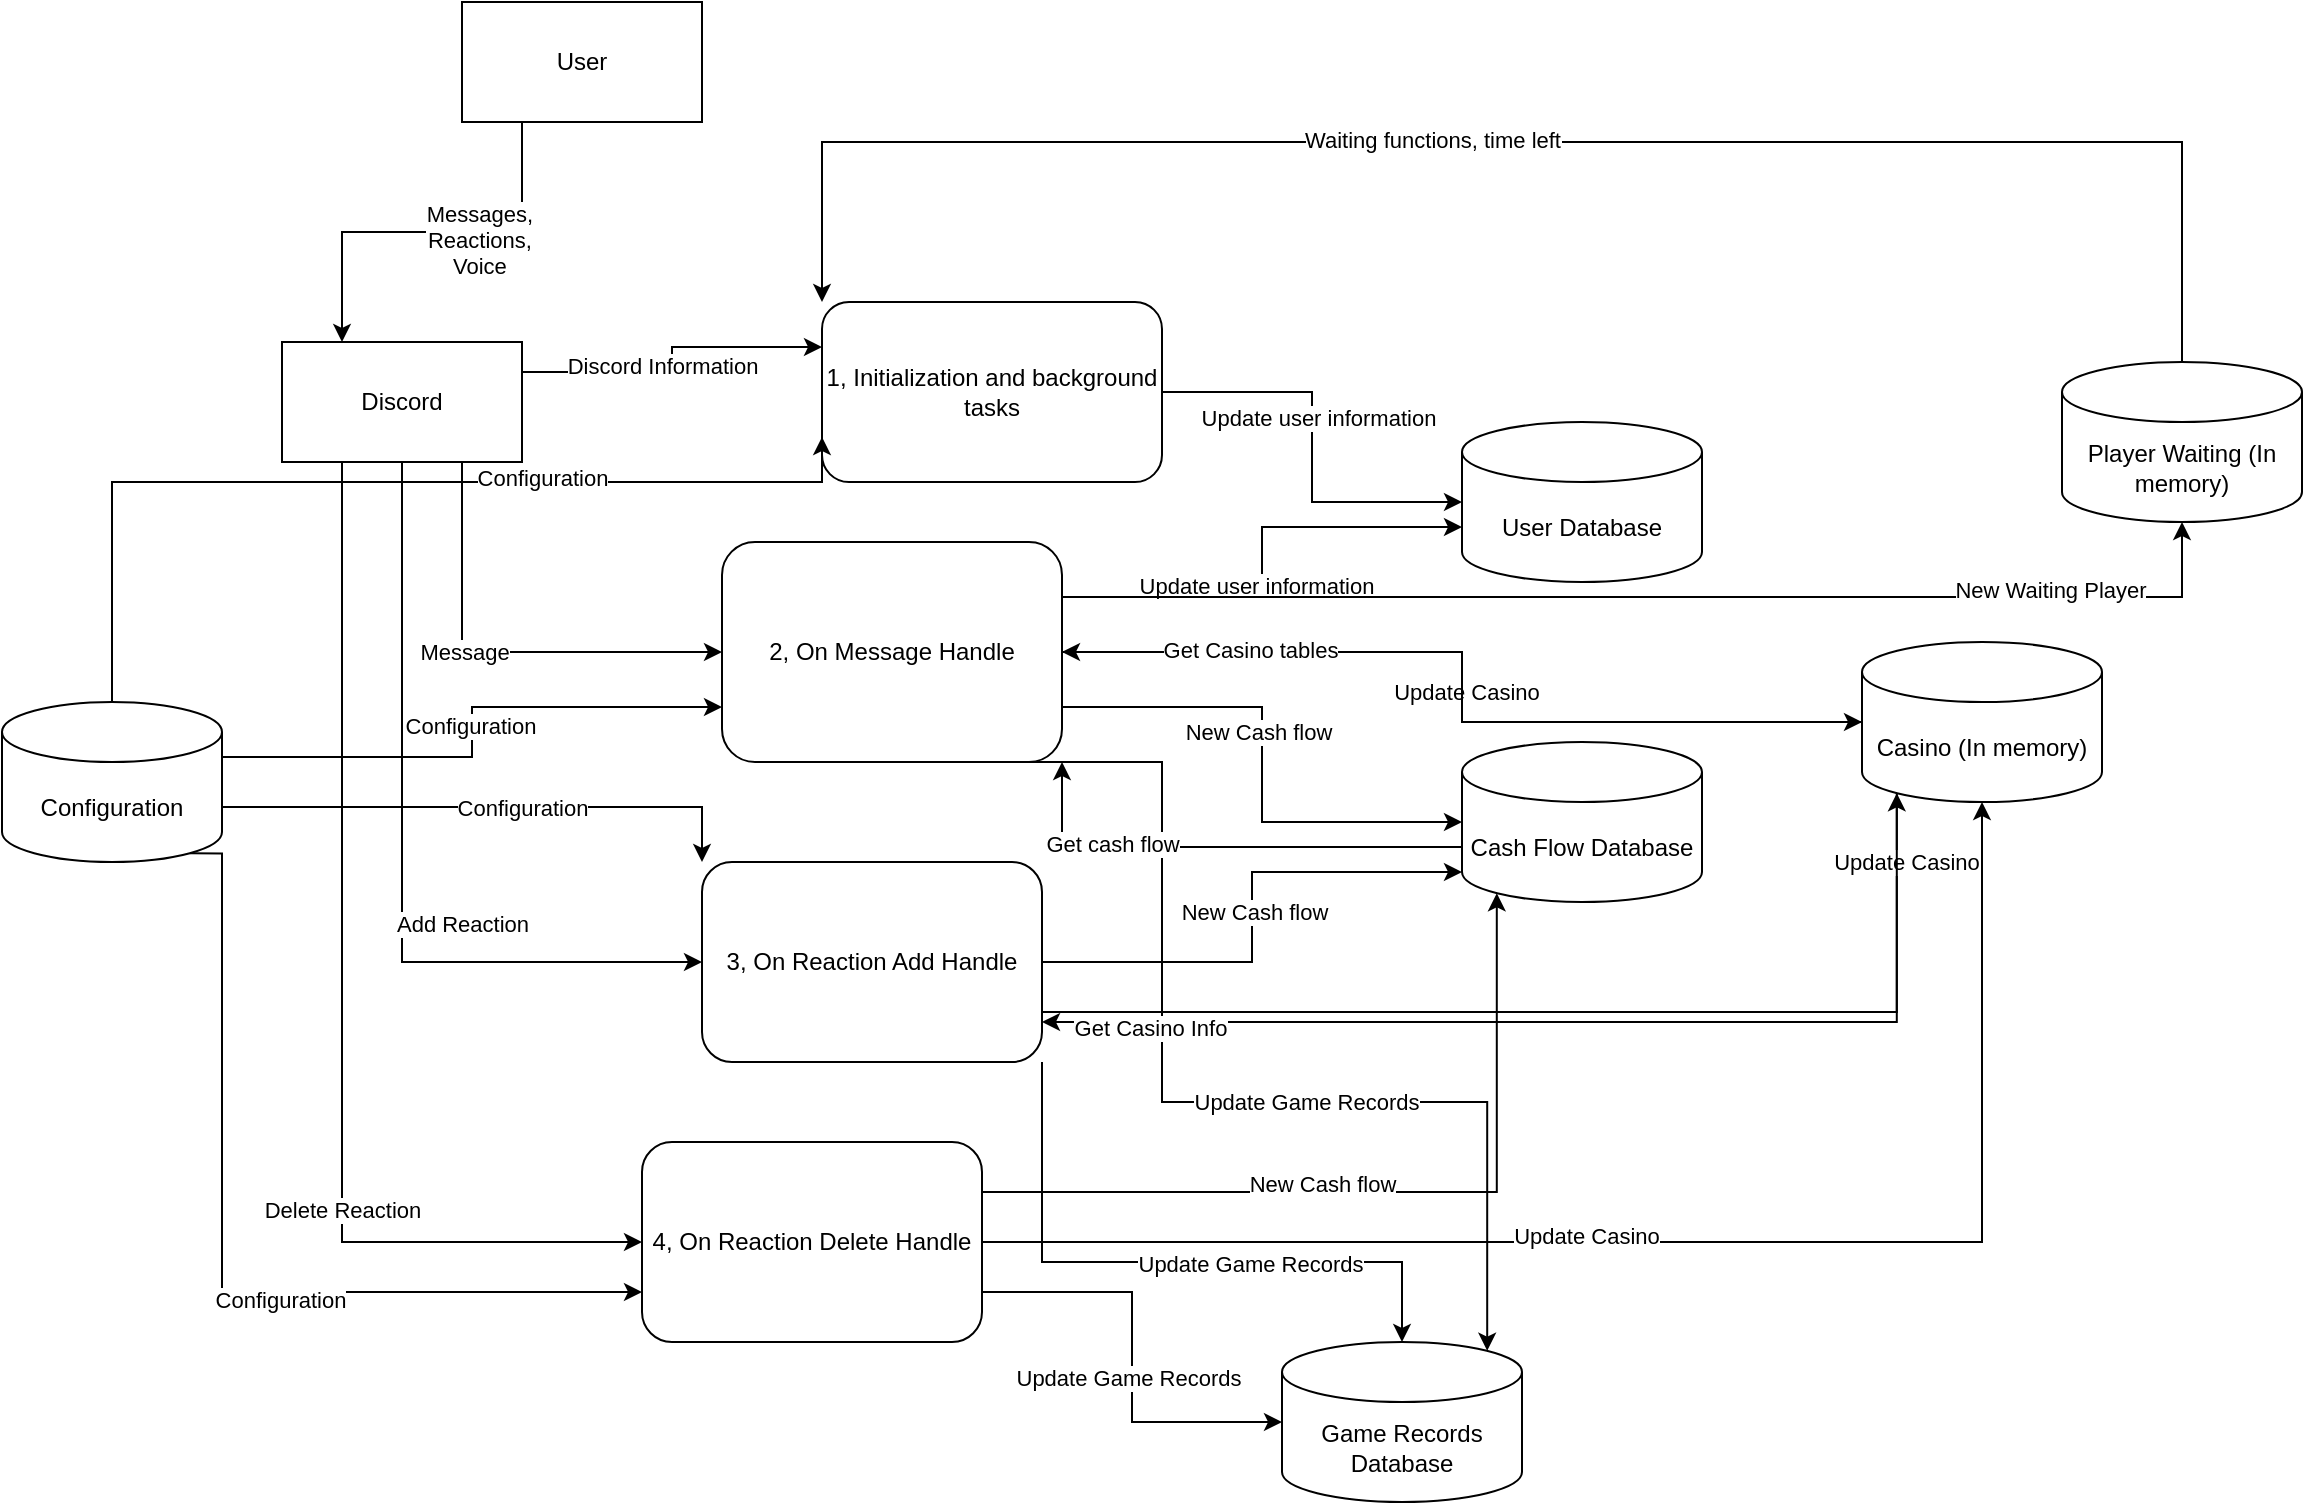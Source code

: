 <mxfile version="15.7.3" type="github">
  <diagram id="NvV_3oKcafoGeMXL9aTj" name="Page-1">
    <mxGraphModel dx="1298" dy="721" grid="1" gridSize="10" guides="1" tooltips="1" connect="1" arrows="1" fold="1" page="1" pageScale="1" pageWidth="827" pageHeight="1169" math="0" shadow="0">
      <root>
        <mxCell id="0" />
        <mxCell id="1" parent="0" />
        <mxCell id="T3nsWM0yjByjAR0msgmm-1" style="edgeStyle=orthogonalEdgeStyle;rounded=0;orthogonalLoop=1;jettySize=auto;html=1;exitX=0.25;exitY=1;exitDx=0;exitDy=0;entryX=0.25;entryY=0;entryDx=0;entryDy=0;" edge="1" parent="1" source="T3nsWM0yjByjAR0msgmm-3" target="T3nsWM0yjByjAR0msgmm-13">
          <mxGeometry relative="1" as="geometry" />
        </mxCell>
        <mxCell id="T3nsWM0yjByjAR0msgmm-2" value="Messages,&amp;nbsp;&lt;br&gt;Reactions,&amp;nbsp;&lt;br&gt;Voice&amp;nbsp;" style="edgeLabel;html=1;align=center;verticalAlign=middle;resizable=0;points=[];" vertex="1" connectable="0" parent="T3nsWM0yjByjAR0msgmm-1">
          <mxGeometry x="-0.246" y="4" relative="1" as="geometry">
            <mxPoint as="offset" />
          </mxGeometry>
        </mxCell>
        <mxCell id="T3nsWM0yjByjAR0msgmm-3" value="User" style="rounded=0;whiteSpace=wrap;html=1;" vertex="1" parent="1">
          <mxGeometry x="270" y="100" width="120" height="60" as="geometry" />
        </mxCell>
        <mxCell id="T3nsWM0yjByjAR0msgmm-18" style="edgeStyle=orthogonalEdgeStyle;rounded=0;orthogonalLoop=1;jettySize=auto;html=1;exitX=1;exitY=0.25;exitDx=0;exitDy=0;entryX=0;entryY=0.25;entryDx=0;entryDy=0;" edge="1" parent="1" source="T3nsWM0yjByjAR0msgmm-13" target="T3nsWM0yjByjAR0msgmm-15">
          <mxGeometry relative="1" as="geometry" />
        </mxCell>
        <mxCell id="T3nsWM0yjByjAR0msgmm-19" value="Discord Information" style="edgeLabel;html=1;align=center;verticalAlign=middle;resizable=0;points=[];" vertex="1" connectable="0" parent="T3nsWM0yjByjAR0msgmm-18">
          <mxGeometry x="-0.139" y="3" relative="1" as="geometry">
            <mxPoint as="offset" />
          </mxGeometry>
        </mxCell>
        <mxCell id="T3nsWM0yjByjAR0msgmm-20" style="edgeStyle=orthogonalEdgeStyle;rounded=0;orthogonalLoop=1;jettySize=auto;html=1;exitX=0.75;exitY=1;exitDx=0;exitDy=0;entryX=0;entryY=0.5;entryDx=0;entryDy=0;" edge="1" parent="1" source="T3nsWM0yjByjAR0msgmm-13" target="T3nsWM0yjByjAR0msgmm-14">
          <mxGeometry relative="1" as="geometry" />
        </mxCell>
        <mxCell id="T3nsWM0yjByjAR0msgmm-21" value="Message" style="edgeLabel;html=1;align=center;verticalAlign=middle;resizable=0;points=[];" vertex="1" connectable="0" parent="T3nsWM0yjByjAR0msgmm-20">
          <mxGeometry x="-0.153" relative="1" as="geometry">
            <mxPoint as="offset" />
          </mxGeometry>
        </mxCell>
        <mxCell id="T3nsWM0yjByjAR0msgmm-22" style="edgeStyle=orthogonalEdgeStyle;rounded=0;orthogonalLoop=1;jettySize=auto;html=1;exitX=0.5;exitY=1;exitDx=0;exitDy=0;entryX=0;entryY=0.5;entryDx=0;entryDy=0;" edge="1" parent="1" source="T3nsWM0yjByjAR0msgmm-13" target="T3nsWM0yjByjAR0msgmm-16">
          <mxGeometry relative="1" as="geometry" />
        </mxCell>
        <mxCell id="T3nsWM0yjByjAR0msgmm-23" value="Add Reaction" style="edgeLabel;html=1;align=center;verticalAlign=middle;resizable=0;points=[];" vertex="1" connectable="0" parent="T3nsWM0yjByjAR0msgmm-22">
          <mxGeometry x="0.126" relative="1" as="geometry">
            <mxPoint x="30" y="6" as="offset" />
          </mxGeometry>
        </mxCell>
        <mxCell id="T3nsWM0yjByjAR0msgmm-24" style="edgeStyle=orthogonalEdgeStyle;rounded=0;orthogonalLoop=1;jettySize=auto;html=1;exitX=0.25;exitY=1;exitDx=0;exitDy=0;entryX=0;entryY=0.5;entryDx=0;entryDy=0;" edge="1" parent="1" source="T3nsWM0yjByjAR0msgmm-13" target="T3nsWM0yjByjAR0msgmm-17">
          <mxGeometry relative="1" as="geometry" />
        </mxCell>
        <mxCell id="T3nsWM0yjByjAR0msgmm-26" value="Delete Reaction" style="edgeLabel;html=1;align=center;verticalAlign=middle;resizable=0;points=[];" vertex="1" connectable="0" parent="T3nsWM0yjByjAR0msgmm-24">
          <mxGeometry x="0.385" relative="1" as="geometry">
            <mxPoint as="offset" />
          </mxGeometry>
        </mxCell>
        <mxCell id="T3nsWM0yjByjAR0msgmm-13" value="Discord" style="rounded=0;whiteSpace=wrap;html=1;align=center;" vertex="1" parent="1">
          <mxGeometry x="180" y="270" width="120" height="60" as="geometry" />
        </mxCell>
        <mxCell id="T3nsWM0yjByjAR0msgmm-34" style="edgeStyle=orthogonalEdgeStyle;rounded=0;orthogonalLoop=1;jettySize=auto;html=1;exitX=1;exitY=0.25;exitDx=0;exitDy=0;entryX=0;entryY=0;entryDx=0;entryDy=52.5;entryPerimeter=0;" edge="1" parent="1" source="T3nsWM0yjByjAR0msgmm-14" target="T3nsWM0yjByjAR0msgmm-27">
          <mxGeometry relative="1" as="geometry" />
        </mxCell>
        <mxCell id="T3nsWM0yjByjAR0msgmm-35" value="Update user information" style="edgeLabel;html=1;align=center;verticalAlign=middle;resizable=0;points=[];" vertex="1" connectable="0" parent="T3nsWM0yjByjAR0msgmm-34">
          <mxGeometry x="-0.094" y="3" relative="1" as="geometry">
            <mxPoint y="1" as="offset" />
          </mxGeometry>
        </mxCell>
        <mxCell id="T3nsWM0yjByjAR0msgmm-36" style="edgeStyle=orthogonalEdgeStyle;rounded=0;orthogonalLoop=1;jettySize=auto;html=1;exitX=1;exitY=0.75;exitDx=0;exitDy=0;entryX=0;entryY=0.5;entryDx=0;entryDy=0;entryPerimeter=0;" edge="1" parent="1" source="T3nsWM0yjByjAR0msgmm-14" target="T3nsWM0yjByjAR0msgmm-28">
          <mxGeometry relative="1" as="geometry" />
        </mxCell>
        <mxCell id="T3nsWM0yjByjAR0msgmm-37" value="New Cash flow" style="edgeLabel;html=1;align=center;verticalAlign=middle;resizable=0;points=[];" vertex="1" connectable="0" parent="T3nsWM0yjByjAR0msgmm-36">
          <mxGeometry x="-0.13" y="-2" relative="1" as="geometry">
            <mxPoint as="offset" />
          </mxGeometry>
        </mxCell>
        <mxCell id="T3nsWM0yjByjAR0msgmm-46" style="edgeStyle=orthogonalEdgeStyle;rounded=0;orthogonalLoop=1;jettySize=auto;html=1;exitX=1;exitY=0.5;exitDx=0;exitDy=0;entryX=0;entryY=0.5;entryDx=0;entryDy=0;entryPerimeter=0;" edge="1" parent="1" source="T3nsWM0yjByjAR0msgmm-14" target="T3nsWM0yjByjAR0msgmm-32">
          <mxGeometry relative="1" as="geometry" />
        </mxCell>
        <mxCell id="T3nsWM0yjByjAR0msgmm-47" value="Update Casino" style="edgeLabel;html=1;align=center;verticalAlign=middle;resizable=0;points=[];" vertex="1" connectable="0" parent="T3nsWM0yjByjAR0msgmm-46">
          <mxGeometry x="0.009" y="2" relative="1" as="geometry">
            <mxPoint as="offset" />
          </mxGeometry>
        </mxCell>
        <mxCell id="T3nsWM0yjByjAR0msgmm-63" style="edgeStyle=orthogonalEdgeStyle;rounded=0;orthogonalLoop=1;jettySize=auto;html=1;exitX=1;exitY=0.25;exitDx=0;exitDy=0;" edge="1" parent="1" source="T3nsWM0yjByjAR0msgmm-14" target="T3nsWM0yjByjAR0msgmm-33">
          <mxGeometry relative="1" as="geometry" />
        </mxCell>
        <mxCell id="T3nsWM0yjByjAR0msgmm-64" value="New Waiting Player" style="edgeLabel;html=1;align=center;verticalAlign=middle;resizable=0;points=[];" vertex="1" connectable="0" parent="T3nsWM0yjByjAR0msgmm-63">
          <mxGeometry x="0.654" y="5" relative="1" as="geometry">
            <mxPoint y="1" as="offset" />
          </mxGeometry>
        </mxCell>
        <mxCell id="T3nsWM0yjByjAR0msgmm-80" style="edgeStyle=orthogonalEdgeStyle;rounded=0;orthogonalLoop=1;jettySize=auto;html=1;exitX=0.75;exitY=1;exitDx=0;exitDy=0;entryX=0.855;entryY=0;entryDx=0;entryDy=4.35;entryPerimeter=0;" edge="1" parent="1" source="T3nsWM0yjByjAR0msgmm-14" target="T3nsWM0yjByjAR0msgmm-29">
          <mxGeometry relative="1" as="geometry">
            <Array as="points">
              <mxPoint x="620" y="480" />
              <mxPoint x="620" y="650" />
              <mxPoint x="783" y="650" />
            </Array>
          </mxGeometry>
        </mxCell>
        <mxCell id="T3nsWM0yjByjAR0msgmm-81" value="Update Game Records" style="edgeLabel;html=1;align=center;verticalAlign=middle;resizable=0;points=[];" vertex="1" connectable="0" parent="T3nsWM0yjByjAR0msgmm-80">
          <mxGeometry x="0.218" relative="1" as="geometry">
            <mxPoint as="offset" />
          </mxGeometry>
        </mxCell>
        <mxCell id="T3nsWM0yjByjAR0msgmm-14" value="2, On Message Handle" style="rounded=1;whiteSpace=wrap;html=1;" vertex="1" parent="1">
          <mxGeometry x="400" y="370" width="170" height="110" as="geometry" />
        </mxCell>
        <mxCell id="T3nsWM0yjByjAR0msgmm-30" style="edgeStyle=orthogonalEdgeStyle;rounded=0;orthogonalLoop=1;jettySize=auto;html=1;exitX=1;exitY=0.5;exitDx=0;exitDy=0;entryX=0;entryY=0.5;entryDx=0;entryDy=0;entryPerimeter=0;" edge="1" parent="1" source="T3nsWM0yjByjAR0msgmm-15" target="T3nsWM0yjByjAR0msgmm-27">
          <mxGeometry relative="1" as="geometry" />
        </mxCell>
        <mxCell id="T3nsWM0yjByjAR0msgmm-31" value="Update user information" style="edgeLabel;html=1;align=center;verticalAlign=middle;resizable=0;points=[];" vertex="1" connectable="0" parent="T3nsWM0yjByjAR0msgmm-30">
          <mxGeometry x="-0.141" y="3" relative="1" as="geometry">
            <mxPoint as="offset" />
          </mxGeometry>
        </mxCell>
        <mxCell id="T3nsWM0yjByjAR0msgmm-15" value="1, Initialization and background tasks" style="rounded=1;whiteSpace=wrap;html=1;" vertex="1" parent="1">
          <mxGeometry x="450" y="250" width="170" height="90" as="geometry" />
        </mxCell>
        <mxCell id="T3nsWM0yjByjAR0msgmm-38" style="edgeStyle=orthogonalEdgeStyle;rounded=0;orthogonalLoop=1;jettySize=auto;html=1;exitX=1;exitY=0.5;exitDx=0;exitDy=0;entryX=0;entryY=1;entryDx=0;entryDy=-15;entryPerimeter=0;" edge="1" parent="1" source="T3nsWM0yjByjAR0msgmm-16" target="T3nsWM0yjByjAR0msgmm-28">
          <mxGeometry relative="1" as="geometry" />
        </mxCell>
        <mxCell id="T3nsWM0yjByjAR0msgmm-39" value="New Cash flow" style="edgeLabel;html=1;align=center;verticalAlign=middle;resizable=0;points=[];" vertex="1" connectable="0" parent="T3nsWM0yjByjAR0msgmm-38">
          <mxGeometry x="0.02" y="-1" relative="1" as="geometry">
            <mxPoint as="offset" />
          </mxGeometry>
        </mxCell>
        <mxCell id="T3nsWM0yjByjAR0msgmm-70" style="edgeStyle=orthogonalEdgeStyle;rounded=0;orthogonalLoop=1;jettySize=auto;html=1;exitX=1;exitY=0.75;exitDx=0;exitDy=0;entryX=0.145;entryY=1;entryDx=0;entryDy=-4.35;entryPerimeter=0;" edge="1" parent="1" source="T3nsWM0yjByjAR0msgmm-16" target="T3nsWM0yjByjAR0msgmm-32">
          <mxGeometry relative="1" as="geometry" />
        </mxCell>
        <mxCell id="T3nsWM0yjByjAR0msgmm-71" value="Update Casino" style="edgeLabel;html=1;align=center;verticalAlign=middle;resizable=0;points=[];" vertex="1" connectable="0" parent="T3nsWM0yjByjAR0msgmm-70">
          <mxGeometry x="0.872" y="-4" relative="1" as="geometry">
            <mxPoint as="offset" />
          </mxGeometry>
        </mxCell>
        <mxCell id="T3nsWM0yjByjAR0msgmm-78" style="edgeStyle=orthogonalEdgeStyle;rounded=0;orthogonalLoop=1;jettySize=auto;html=1;exitX=1;exitY=1;exitDx=0;exitDy=0;entryX=0.5;entryY=0;entryDx=0;entryDy=0;entryPerimeter=0;" edge="1" parent="1" source="T3nsWM0yjByjAR0msgmm-16" target="T3nsWM0yjByjAR0msgmm-29">
          <mxGeometry relative="1" as="geometry">
            <Array as="points">
              <mxPoint x="560" y="730" />
              <mxPoint x="740" y="730" />
            </Array>
          </mxGeometry>
        </mxCell>
        <mxCell id="T3nsWM0yjByjAR0msgmm-79" value="Update Game Records" style="edgeLabel;html=1;align=center;verticalAlign=middle;resizable=0;points=[];" vertex="1" connectable="0" parent="T3nsWM0yjByjAR0msgmm-78">
          <mxGeometry x="0.275" y="-1" relative="1" as="geometry">
            <mxPoint as="offset" />
          </mxGeometry>
        </mxCell>
        <mxCell id="T3nsWM0yjByjAR0msgmm-16" value="3, On Reaction Add Handle" style="rounded=1;whiteSpace=wrap;html=1;" vertex="1" parent="1">
          <mxGeometry x="390" y="530" width="170" height="100" as="geometry" />
        </mxCell>
        <mxCell id="T3nsWM0yjByjAR0msgmm-42" style="edgeStyle=orthogonalEdgeStyle;rounded=0;orthogonalLoop=1;jettySize=auto;html=1;exitX=1;exitY=0.25;exitDx=0;exitDy=0;entryX=0.145;entryY=1;entryDx=0;entryDy=-4.35;entryPerimeter=0;" edge="1" parent="1" source="T3nsWM0yjByjAR0msgmm-17" target="T3nsWM0yjByjAR0msgmm-28">
          <mxGeometry relative="1" as="geometry" />
        </mxCell>
        <mxCell id="T3nsWM0yjByjAR0msgmm-43" value="New Cash flow" style="edgeLabel;html=1;align=center;verticalAlign=middle;resizable=0;points=[];" vertex="1" connectable="0" parent="T3nsWM0yjByjAR0msgmm-42">
          <mxGeometry x="-0.164" y="4" relative="1" as="geometry">
            <mxPoint as="offset" />
          </mxGeometry>
        </mxCell>
        <mxCell id="T3nsWM0yjByjAR0msgmm-74" style="edgeStyle=orthogonalEdgeStyle;rounded=0;orthogonalLoop=1;jettySize=auto;html=1;exitX=1;exitY=0.5;exitDx=0;exitDy=0;entryX=0.5;entryY=1;entryDx=0;entryDy=0;entryPerimeter=0;" edge="1" parent="1" source="T3nsWM0yjByjAR0msgmm-17" target="T3nsWM0yjByjAR0msgmm-32">
          <mxGeometry relative="1" as="geometry" />
        </mxCell>
        <mxCell id="T3nsWM0yjByjAR0msgmm-75" value="Update Casino" style="edgeLabel;html=1;align=center;verticalAlign=middle;resizable=0;points=[];" vertex="1" connectable="0" parent="T3nsWM0yjByjAR0msgmm-74">
          <mxGeometry x="-0.161" y="3" relative="1" as="geometry">
            <mxPoint as="offset" />
          </mxGeometry>
        </mxCell>
        <mxCell id="T3nsWM0yjByjAR0msgmm-76" style="edgeStyle=orthogonalEdgeStyle;rounded=0;orthogonalLoop=1;jettySize=auto;html=1;exitX=1;exitY=0.75;exitDx=0;exitDy=0;" edge="1" parent="1" source="T3nsWM0yjByjAR0msgmm-17" target="T3nsWM0yjByjAR0msgmm-29">
          <mxGeometry relative="1" as="geometry" />
        </mxCell>
        <mxCell id="T3nsWM0yjByjAR0msgmm-77" value="Update Game Records" style="edgeLabel;html=1;align=center;verticalAlign=middle;resizable=0;points=[];" vertex="1" connectable="0" parent="T3nsWM0yjByjAR0msgmm-76">
          <mxGeometry x="0.098" y="-2" relative="1" as="geometry">
            <mxPoint as="offset" />
          </mxGeometry>
        </mxCell>
        <mxCell id="T3nsWM0yjByjAR0msgmm-17" value="4, On Reaction Delete Handle" style="rounded=1;whiteSpace=wrap;html=1;" vertex="1" parent="1">
          <mxGeometry x="360" y="670" width="170" height="100" as="geometry" />
        </mxCell>
        <mxCell id="T3nsWM0yjByjAR0msgmm-27" value="User Database" style="shape=cylinder3;whiteSpace=wrap;html=1;boundedLbl=1;backgroundOutline=1;size=15;" vertex="1" parent="1">
          <mxGeometry x="770" y="310" width="120" height="80" as="geometry" />
        </mxCell>
        <mxCell id="T3nsWM0yjByjAR0msgmm-44" style="edgeStyle=orthogonalEdgeStyle;rounded=0;orthogonalLoop=1;jettySize=auto;html=1;exitX=0;exitY=0;exitDx=0;exitDy=52.5;exitPerimeter=0;entryX=1;entryY=1;entryDx=0;entryDy=0;" edge="1" parent="1" source="T3nsWM0yjByjAR0msgmm-28" target="T3nsWM0yjByjAR0msgmm-14">
          <mxGeometry relative="1" as="geometry" />
        </mxCell>
        <mxCell id="T3nsWM0yjByjAR0msgmm-45" value="Get cash flow" style="edgeLabel;html=1;align=center;verticalAlign=middle;resizable=0;points=[];" vertex="1" connectable="0" parent="T3nsWM0yjByjAR0msgmm-44">
          <mxGeometry x="0.443" y="-2" relative="1" as="geometry">
            <mxPoint as="offset" />
          </mxGeometry>
        </mxCell>
        <mxCell id="T3nsWM0yjByjAR0msgmm-28" value="Cash Flow Database" style="shape=cylinder3;whiteSpace=wrap;html=1;boundedLbl=1;backgroundOutline=1;size=15;" vertex="1" parent="1">
          <mxGeometry x="770" y="470" width="120" height="80" as="geometry" />
        </mxCell>
        <mxCell id="T3nsWM0yjByjAR0msgmm-29" value="Game Records Database" style="shape=cylinder3;whiteSpace=wrap;html=1;boundedLbl=1;backgroundOutline=1;size=15;" vertex="1" parent="1">
          <mxGeometry x="680" y="770" width="120" height="80" as="geometry" />
        </mxCell>
        <mxCell id="T3nsWM0yjByjAR0msgmm-67" style="edgeStyle=orthogonalEdgeStyle;rounded=0;orthogonalLoop=1;jettySize=auto;html=1;exitX=0;exitY=0.5;exitDx=0;exitDy=0;exitPerimeter=0;entryX=1;entryY=0.5;entryDx=0;entryDy=0;" edge="1" parent="1" source="T3nsWM0yjByjAR0msgmm-32" target="T3nsWM0yjByjAR0msgmm-14">
          <mxGeometry relative="1" as="geometry" />
        </mxCell>
        <mxCell id="T3nsWM0yjByjAR0msgmm-69" value="Get Casino tables" style="edgeLabel;html=1;align=center;verticalAlign=middle;resizable=0;points=[];" vertex="1" connectable="0" parent="T3nsWM0yjByjAR0msgmm-67">
          <mxGeometry x="0.568" y="-1" relative="1" as="geometry">
            <mxPoint as="offset" />
          </mxGeometry>
        </mxCell>
        <mxCell id="T3nsWM0yjByjAR0msgmm-72" style="edgeStyle=orthogonalEdgeStyle;rounded=0;orthogonalLoop=1;jettySize=auto;html=1;exitX=0.145;exitY=1;exitDx=0;exitDy=-4.35;exitPerimeter=0;" edge="1" parent="1" source="T3nsWM0yjByjAR0msgmm-32">
          <mxGeometry relative="1" as="geometry">
            <mxPoint x="560" y="610" as="targetPoint" />
            <Array as="points">
              <mxPoint x="987" y="610" />
            </Array>
          </mxGeometry>
        </mxCell>
        <mxCell id="T3nsWM0yjByjAR0msgmm-73" value="Get Casino Info" style="edgeLabel;html=1;align=center;verticalAlign=middle;resizable=0;points=[];" vertex="1" connectable="0" parent="T3nsWM0yjByjAR0msgmm-72">
          <mxGeometry x="0.804" y="3" relative="1" as="geometry">
            <mxPoint as="offset" />
          </mxGeometry>
        </mxCell>
        <mxCell id="T3nsWM0yjByjAR0msgmm-32" value="Casino (In memory)" style="shape=cylinder3;whiteSpace=wrap;html=1;boundedLbl=1;backgroundOutline=1;size=15;" vertex="1" parent="1">
          <mxGeometry x="970" y="420" width="120" height="80" as="geometry" />
        </mxCell>
        <mxCell id="T3nsWM0yjByjAR0msgmm-50" style="edgeStyle=orthogonalEdgeStyle;rounded=0;orthogonalLoop=1;jettySize=auto;html=1;exitX=0.5;exitY=0;exitDx=0;exitDy=0;exitPerimeter=0;entryX=0;entryY=0;entryDx=0;entryDy=0;" edge="1" parent="1" source="T3nsWM0yjByjAR0msgmm-33" target="T3nsWM0yjByjAR0msgmm-15">
          <mxGeometry relative="1" as="geometry">
            <Array as="points">
              <mxPoint x="1130" y="170" />
              <mxPoint x="450" y="170" />
            </Array>
          </mxGeometry>
        </mxCell>
        <mxCell id="T3nsWM0yjByjAR0msgmm-51" value="Waiting functions, time left" style="edgeLabel;html=1;align=center;verticalAlign=middle;resizable=0;points=[];" vertex="1" connectable="0" parent="T3nsWM0yjByjAR0msgmm-50">
          <mxGeometry x="0.115" y="-1" relative="1" as="geometry">
            <mxPoint as="offset" />
          </mxGeometry>
        </mxCell>
        <mxCell id="T3nsWM0yjByjAR0msgmm-33" value="Player Waiting (In memory)" style="shape=cylinder3;whiteSpace=wrap;html=1;boundedLbl=1;backgroundOutline=1;size=15;" vertex="1" parent="1">
          <mxGeometry x="1070" y="280" width="120" height="80" as="geometry" />
        </mxCell>
        <mxCell id="T3nsWM0yjByjAR0msgmm-54" style="edgeStyle=orthogonalEdgeStyle;rounded=0;orthogonalLoop=1;jettySize=auto;html=1;exitX=0.5;exitY=0;exitDx=0;exitDy=0;exitPerimeter=0;entryX=0;entryY=0.75;entryDx=0;entryDy=0;" edge="1" parent="1" source="T3nsWM0yjByjAR0msgmm-52" target="T3nsWM0yjByjAR0msgmm-15">
          <mxGeometry relative="1" as="geometry">
            <Array as="points">
              <mxPoint x="95" y="340" />
              <mxPoint x="450" y="340" />
            </Array>
          </mxGeometry>
        </mxCell>
        <mxCell id="T3nsWM0yjByjAR0msgmm-55" value="Configuration" style="edgeLabel;html=1;align=center;verticalAlign=middle;resizable=0;points=[];" vertex="1" connectable="0" parent="T3nsWM0yjByjAR0msgmm-54">
          <mxGeometry x="0.333" y="2" relative="1" as="geometry">
            <mxPoint as="offset" />
          </mxGeometry>
        </mxCell>
        <mxCell id="T3nsWM0yjByjAR0msgmm-56" style="edgeStyle=orthogonalEdgeStyle;rounded=0;orthogonalLoop=1;jettySize=auto;html=1;exitX=1;exitY=0;exitDx=0;exitDy=27.5;exitPerimeter=0;entryX=0;entryY=0.75;entryDx=0;entryDy=0;" edge="1" parent="1" source="T3nsWM0yjByjAR0msgmm-52" target="T3nsWM0yjByjAR0msgmm-14">
          <mxGeometry relative="1" as="geometry" />
        </mxCell>
        <mxCell id="T3nsWM0yjByjAR0msgmm-57" value="Configuration" style="edgeLabel;html=1;align=center;verticalAlign=middle;resizable=0;points=[];" vertex="1" connectable="0" parent="T3nsWM0yjByjAR0msgmm-56">
          <mxGeometry x="0.022" y="1" relative="1" as="geometry">
            <mxPoint as="offset" />
          </mxGeometry>
        </mxCell>
        <mxCell id="T3nsWM0yjByjAR0msgmm-58" style="edgeStyle=orthogonalEdgeStyle;rounded=0;orthogonalLoop=1;jettySize=auto;html=1;exitX=1;exitY=0;exitDx=0;exitDy=52.5;exitPerimeter=0;entryX=0;entryY=0;entryDx=0;entryDy=0;" edge="1" parent="1" source="T3nsWM0yjByjAR0msgmm-52" target="T3nsWM0yjByjAR0msgmm-16">
          <mxGeometry relative="1" as="geometry" />
        </mxCell>
        <mxCell id="T3nsWM0yjByjAR0msgmm-60" value="Configuration" style="edgeLabel;html=1;align=center;verticalAlign=middle;resizable=0;points=[];" vertex="1" connectable="0" parent="T3nsWM0yjByjAR0msgmm-58">
          <mxGeometry x="0.121" y="1" relative="1" as="geometry">
            <mxPoint y="1" as="offset" />
          </mxGeometry>
        </mxCell>
        <mxCell id="T3nsWM0yjByjAR0msgmm-61" style="edgeStyle=orthogonalEdgeStyle;rounded=0;orthogonalLoop=1;jettySize=auto;html=1;exitX=0.855;exitY=1;exitDx=0;exitDy=-4.35;exitPerimeter=0;entryX=0;entryY=0.75;entryDx=0;entryDy=0;" edge="1" parent="1" source="T3nsWM0yjByjAR0msgmm-52" target="T3nsWM0yjByjAR0msgmm-17">
          <mxGeometry relative="1" as="geometry">
            <Array as="points">
              <mxPoint x="150" y="526" />
              <mxPoint x="150" y="745" />
            </Array>
          </mxGeometry>
        </mxCell>
        <mxCell id="T3nsWM0yjByjAR0msgmm-62" value="Configuration" style="edgeLabel;html=1;align=center;verticalAlign=middle;resizable=0;points=[];" vertex="1" connectable="0" parent="T3nsWM0yjByjAR0msgmm-61">
          <mxGeometry x="0.187" y="-4" relative="1" as="geometry">
            <mxPoint as="offset" />
          </mxGeometry>
        </mxCell>
        <mxCell id="T3nsWM0yjByjAR0msgmm-52" value="Configuration" style="shape=cylinder3;whiteSpace=wrap;html=1;boundedLbl=1;backgroundOutline=1;size=15;" vertex="1" parent="1">
          <mxGeometry x="40" y="450" width="110" height="80" as="geometry" />
        </mxCell>
      </root>
    </mxGraphModel>
  </diagram>
</mxfile>
